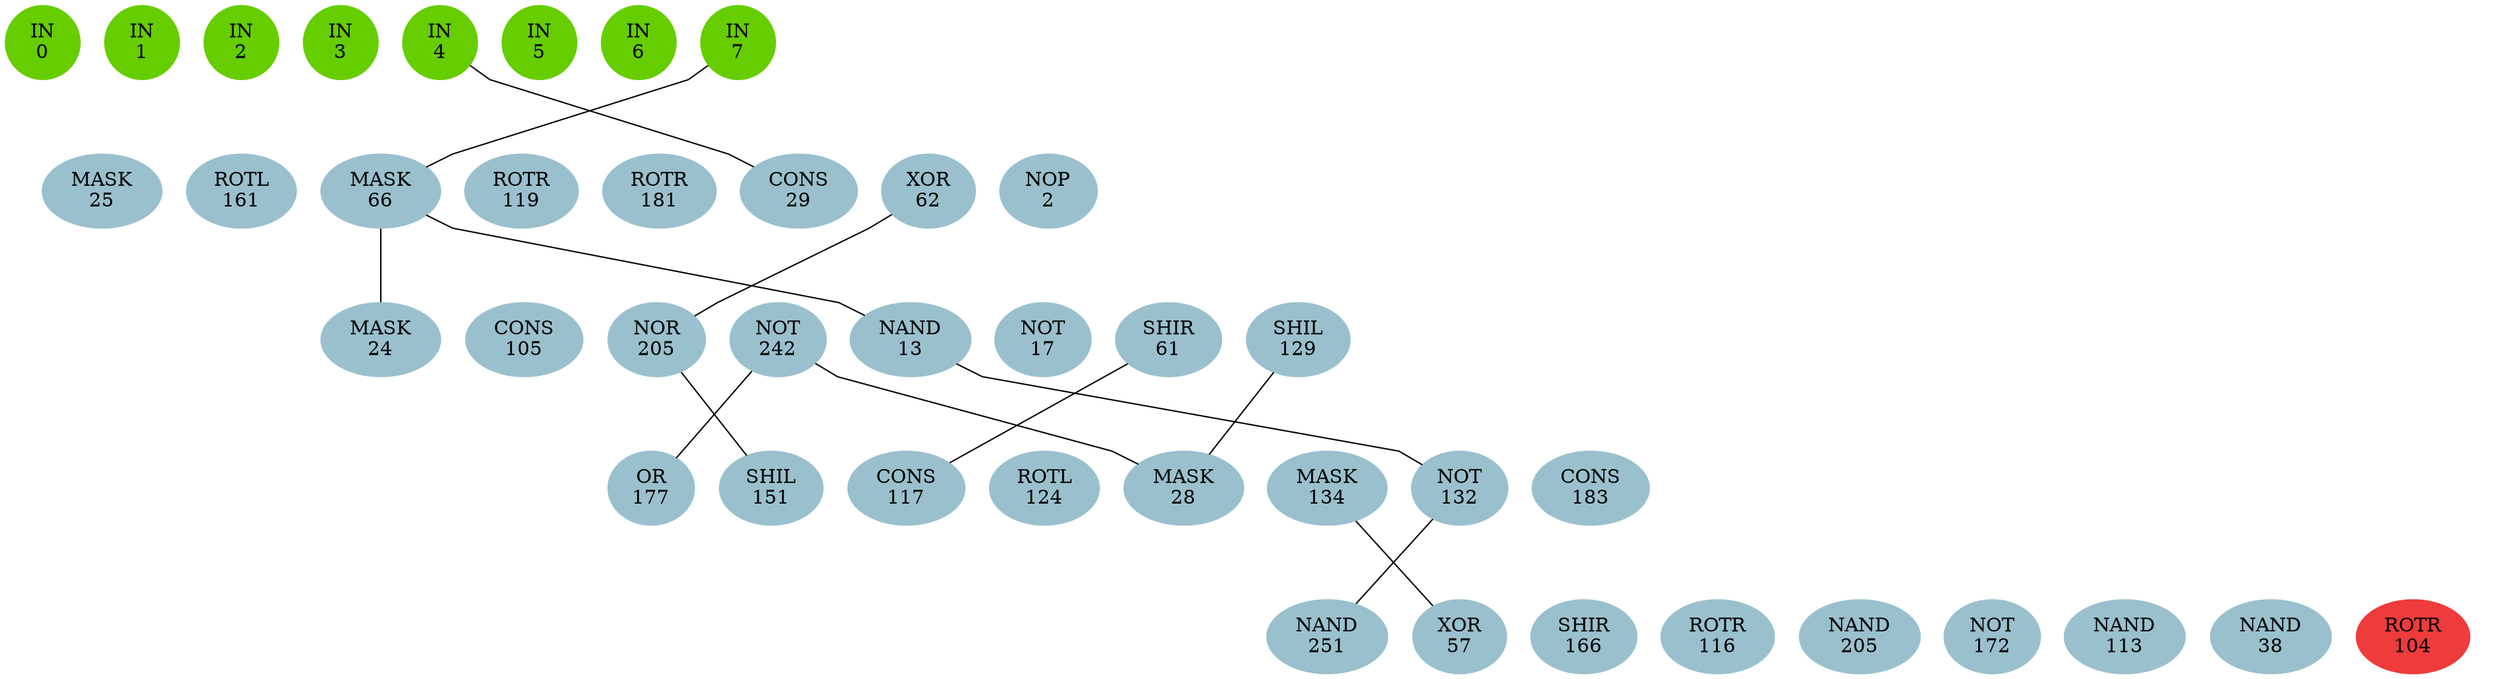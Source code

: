graph EACircuit {
rankdir=BT;
ranksep=0.75;
ordering=out;
splines=polyline;
node [style=filled, color=lightblue2];

{ rank=same;
node [color=chartreuse3];
"-1_0"[label="IN\n0"];
node [color=chartreuse3];
"-1_1"[label="IN\n1"];
node [color=chartreuse3];
"-1_2"[label="IN\n2"];
node [color=chartreuse3];
"-1_3"[label="IN\n3"];
node [color=chartreuse3];
"-1_4"[label="IN\n4"];
node [color=chartreuse3];
"-1_5"[label="IN\n5"];
node [color=chartreuse3];
"-1_6"[label="IN\n6"];
node [color=chartreuse3];
"-1_7"[label="IN\n7"];
}
{ rank=same;
node [color=lightblue3];
"0_0"[label="MASK\n25"];
node [color=lightblue3];
"0_1"[label="ROTL\n161"];
node [color=lightblue3];
"0_2"[label="MASK\n66"];
node [color=lightblue3];
"0_3"[label="ROTR\n119"];
node [color=lightblue3];
"0_4"[label="ROTR\n181"];
node [color=lightblue3];
"0_5"[label="CONS\n29"];
node [color=lightblue3];
"0_6"[label="XOR\n62"];
node [color=lightblue3];
"0_7"[label="NOP\n2"];
}
{ rank=same;
node [color=lightblue3];
"1_0"[label="MASK\n24"];
node [color=lightblue3];
"1_1"[label="CONS\n105"];
node [color=lightblue3];
"1_2"[label="NOR\n205"];
node [color=lightblue3];
"1_3"[label="NOT\n242"];
node [color=lightblue3];
"1_4"[label="NAND\n13"];
node [color=lightblue3];
"1_5"[label="NOT\n17"];
node [color=lightblue3];
"1_6"[label="SHIR\n61"];
node [color=lightblue3];
"1_7"[label="SHIL\n129"];
}
{ rank=same;
node [color=lightblue3];
"2_0"[label="OR\n177"];
node [color=lightblue3];
"2_1"[label="SHIL\n151"];
node [color=lightblue3];
"2_2"[label="CONS\n117"];
node [color=lightblue3];
"2_3"[label="ROTL\n124"];
node [color=lightblue3];
"2_4"[label="MASK\n28"];
node [color=lightblue3];
"2_5"[label="MASK\n134"];
node [color=lightblue3];
"2_6"[label="NOT\n132"];
node [color=lightblue3];
"2_7"[label="CONS\n183"];
}
{ rank=same;
node [color=lightblue3];
"3_0"[label="NAND\n251"];
node [color=lightblue3];
"3_1"[label="XOR\n57"];
node [color=lightblue3];
"3_2"[label="SHIR\n166"];
node [color=lightblue3];
"3_3"[label="ROTR\n116"];
node [color=lightblue3];
"3_4"[label="NAND\n205"];
node [color=lightblue3];
"3_5"[label="NOT\n172"];
node [color=lightblue3];
"3_6"[label="NAND\n113"];
node [color=lightblue3];
"3_7"[label="NAND\n38"];
}
{ rank=same;
node [color=brown2];
"4_0"[label="ROTR\n104"];
}
edge[style=invis];
"-1_0" -- "-1_1" -- "-1_2" -- "-1_3" -- "-1_4" -- "-1_5" -- "-1_6" -- "-1_7";
"0_0" -- "0_1" -- "0_2" -- "0_3" -- "0_4" -- "0_5" -- "0_6" -- "0_7";
"1_0" -- "1_1" -- "1_2" -- "1_3" -- "1_4" -- "1_5" -- "1_6" -- "1_7";
"2_0" -- "2_1" -- "2_2" -- "2_3" -- "2_4" -- "2_5" -- "2_6" -- "2_7";
"3_0" -- "3_1" -- "3_2" -- "3_3" -- "3_4" -- "3_5" -- "3_6" -- "3_7";
"4_0" -- "4_0";
edge[style=solid];
"0_2" -- "-1_7";
"0_5" -- "-1_4";
"1_0" -- "0_2";
"1_2" -- "0_6";
"1_4" -- "0_2";
"2_0" -- "1_3";
"2_1" -- "1_2";
"2_2" -- "1_6";
"2_4" -- "1_3";
"2_4" -- "1_7";
"2_6" -- "1_4";
"3_0" -- "2_6";
"3_1" -- "2_5";
}